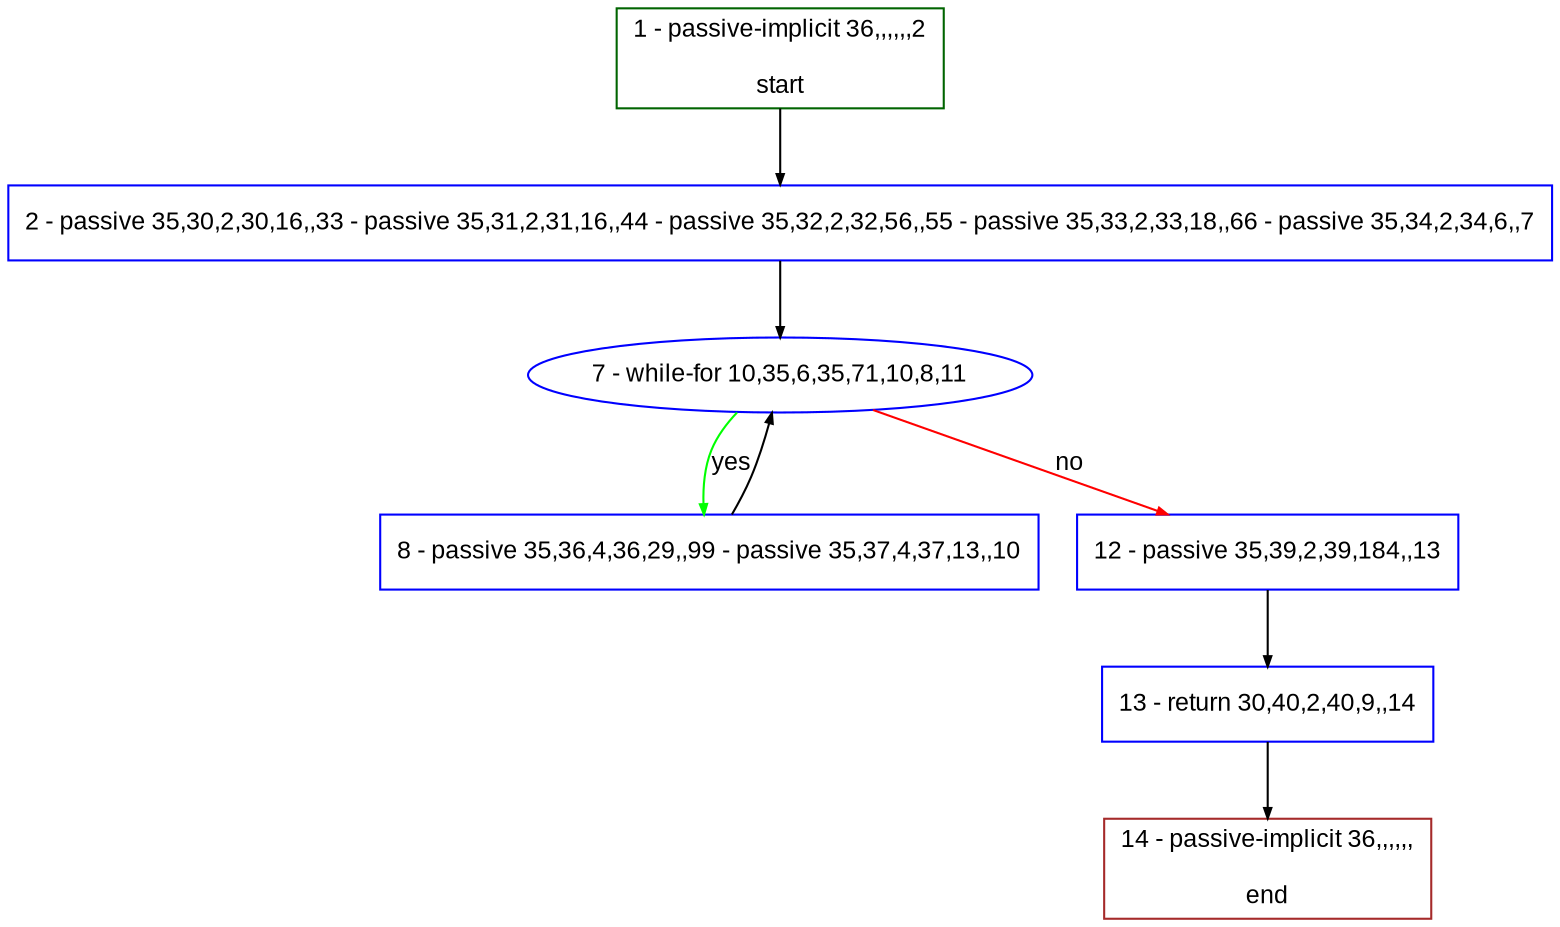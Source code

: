 digraph "" {
  graph [pack="true", label="", fontsize="12", packmode="clust", fontname="Arial", fillcolor="#FFFFCC", bgcolor="white", style="rounded,filled", compound="true"];
  node [node_initialized="no", label="", color="grey", fontsize="12", fillcolor="white", fontname="Arial", style="filled", shape="rectangle", compound="true", fixedsize="false"];
  edge [fontcolor="black", arrowhead="normal", arrowtail="none", arrowsize="0.5", ltail="", label="", color="black", fontsize="12", lhead="", fontname="Arial", dir="forward", compound="true"];
  __N1 [label="2 - passive 35,30,2,30,16,,33 - passive 35,31,2,31,16,,44 - passive 35,32,2,32,56,,55 - passive 35,33,2,33,18,,66 - passive 35,34,2,34,6,,7", color="#0000ff", fillcolor="#ffffff", style="filled", shape="box"];
  __N2 [label="1 - passive-implicit 36,,,,,,2\n\nstart", color="#006400", fillcolor="#ffffff", style="filled", shape="box"];
  __N3 [label="7 - while-for 10,35,6,35,71,10,8,11", color="#0000ff", fillcolor="#ffffff", style="filled", shape="oval"];
  __N4 [label="8 - passive 35,36,4,36,29,,99 - passive 35,37,4,37,13,,10", color="#0000ff", fillcolor="#ffffff", style="filled", shape="box"];
  __N5 [label="12 - passive 35,39,2,39,184,,13", color="#0000ff", fillcolor="#ffffff", style="filled", shape="box"];
  __N6 [label="13 - return 30,40,2,40,9,,14", color="#0000ff", fillcolor="#ffffff", style="filled", shape="box"];
  __N7 [label="14 - passive-implicit 36,,,,,,\n\nend", color="#a52a2a", fillcolor="#ffffff", style="filled", shape="box"];
  __N2 -> __N1 [arrowhead="normal", arrowtail="none", color="#000000", label="", dir="forward"];
  __N1 -> __N3 [arrowhead="normal", arrowtail="none", color="#000000", label="", dir="forward"];
  __N3 -> __N4 [arrowhead="normal", arrowtail="none", color="#00ff00", label="yes", dir="forward"];
  __N4 -> __N3 [arrowhead="normal", arrowtail="none", color="#000000", label="", dir="forward"];
  __N3 -> __N5 [arrowhead="normal", arrowtail="none", color="#ff0000", label="no", dir="forward"];
  __N5 -> __N6 [arrowhead="normal", arrowtail="none", color="#000000", label="", dir="forward"];
  __N6 -> __N7 [arrowhead="normal", arrowtail="none", color="#000000", label="", dir="forward"];
}
